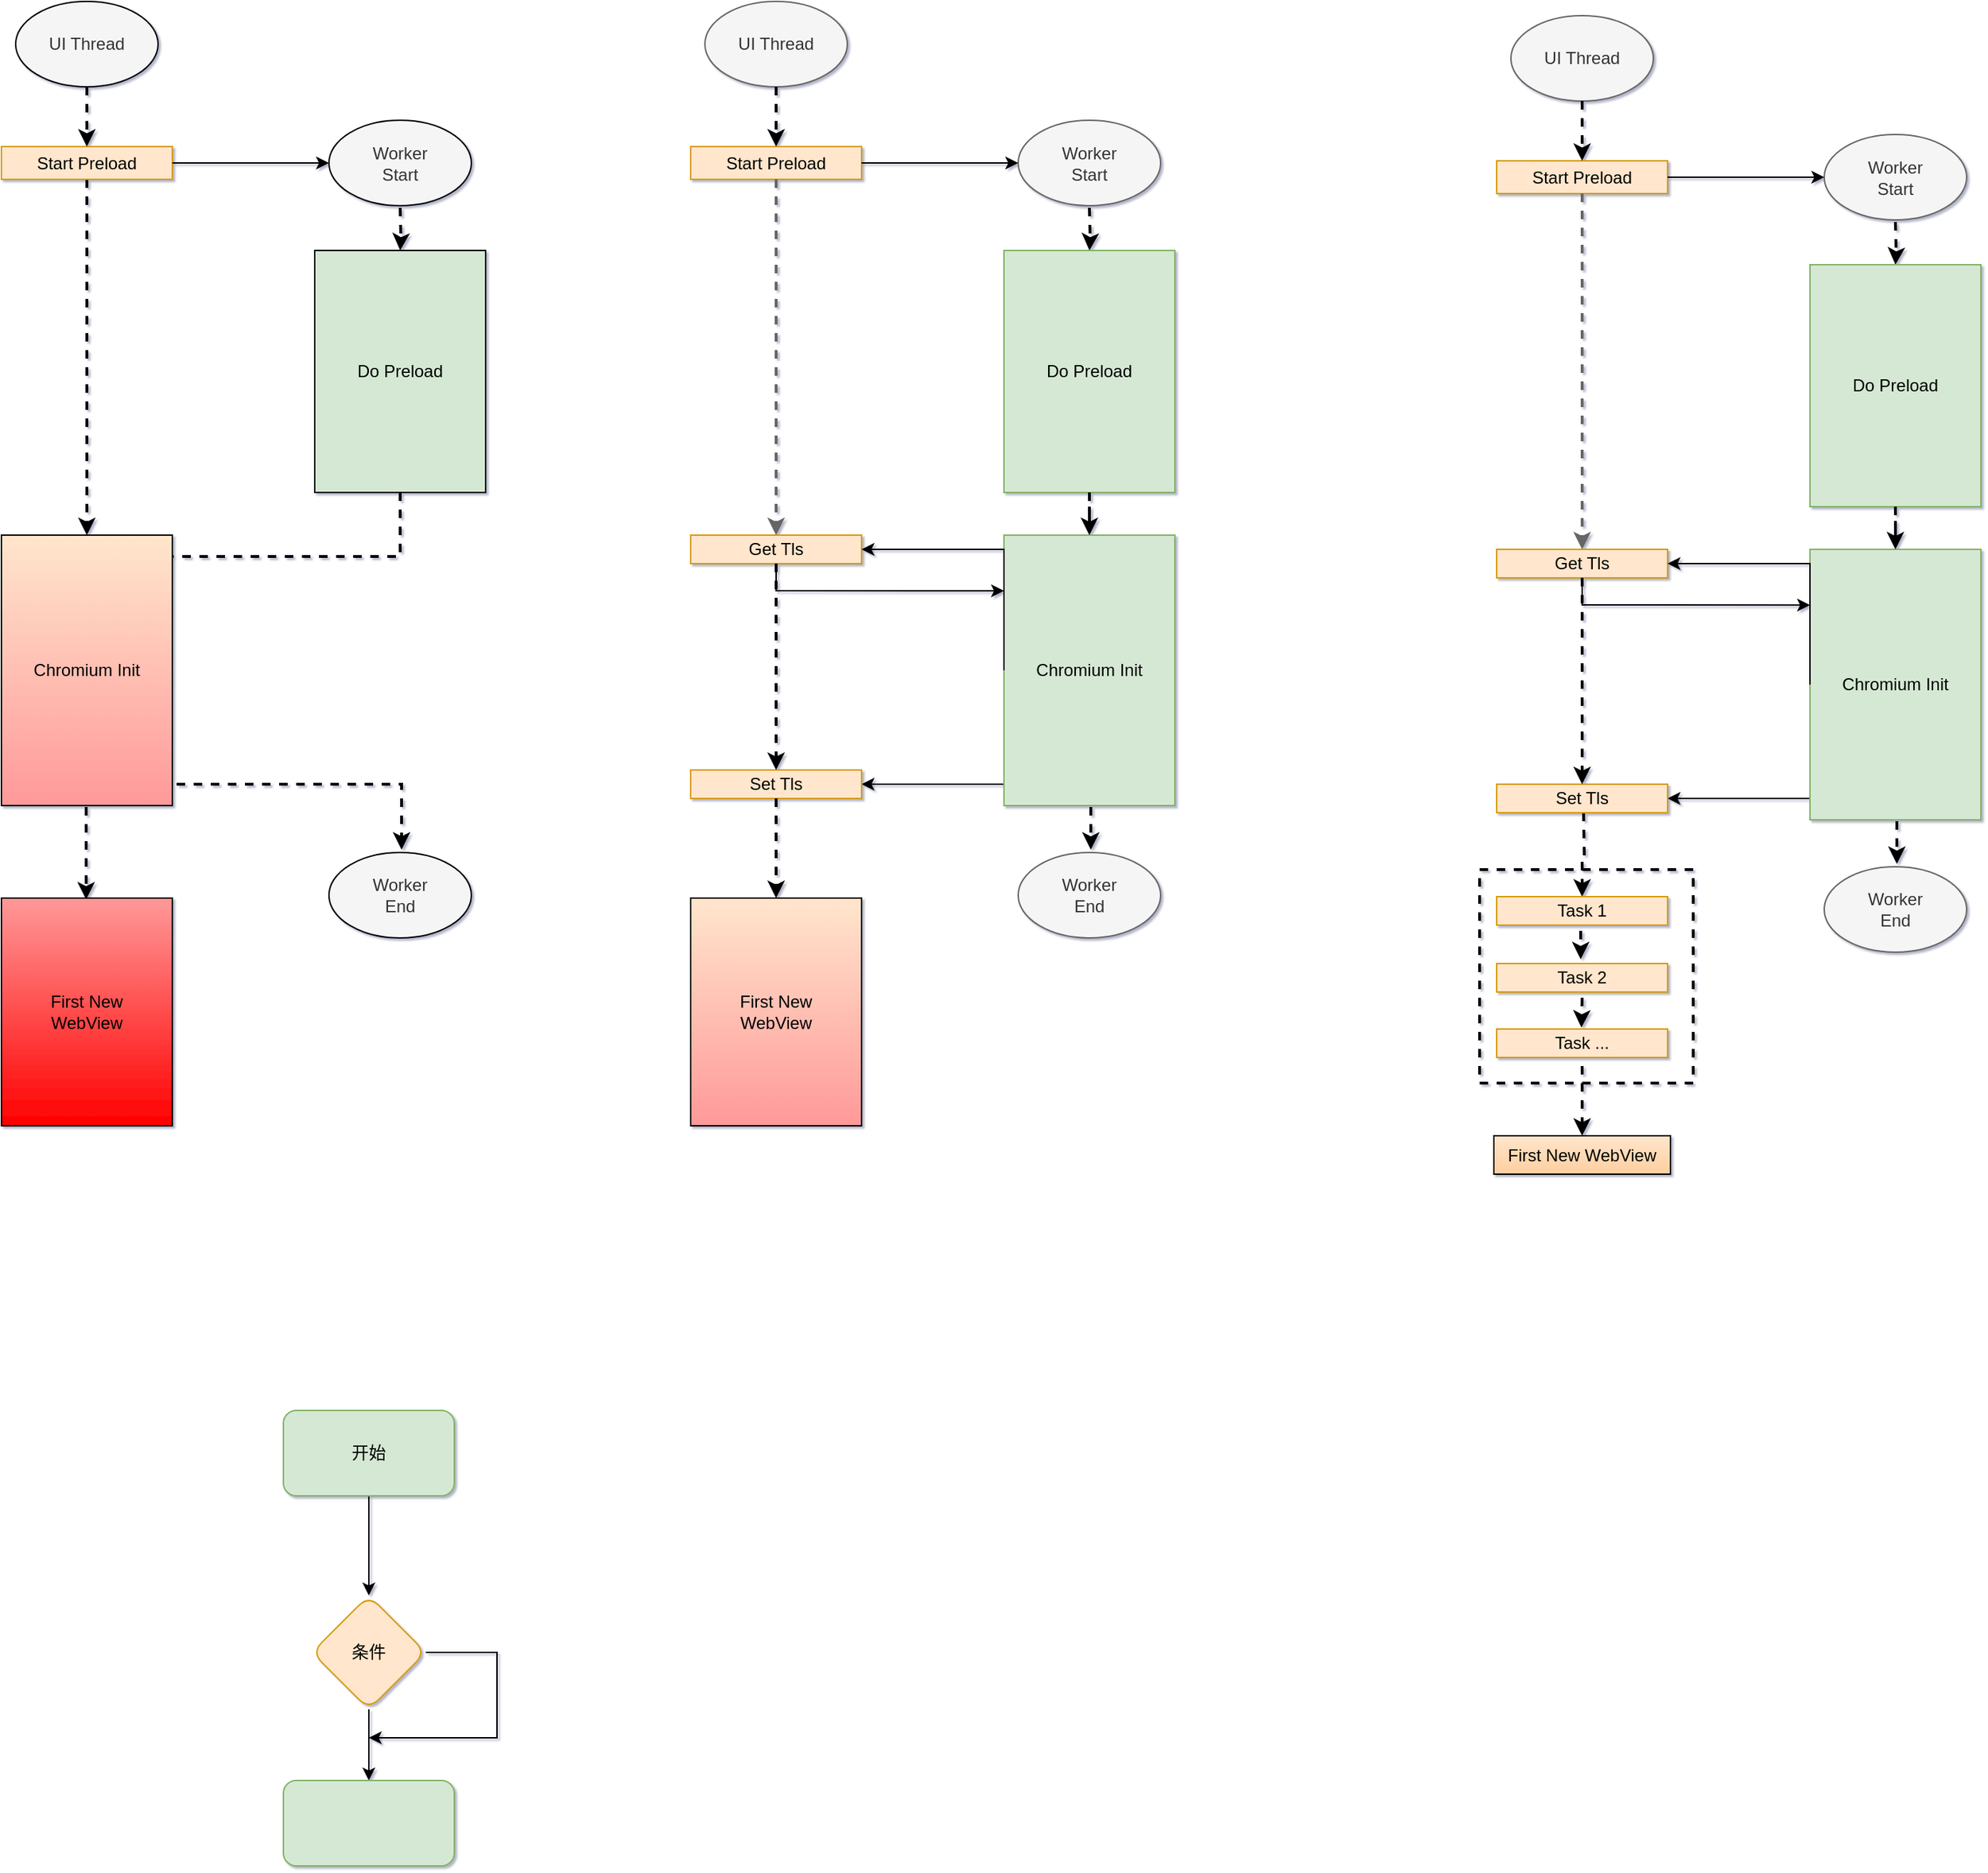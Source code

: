 <mxfile version="16.2.2" type="github">
  <diagram id="G-DcLaTEtYUUgJkHiJaH" name="Page-1">
    <mxGraphModel dx="1997" dy="1134" grid="0" gridSize="10" guides="1" tooltips="1" connect="1" arrows="1" fold="1" page="1" pageScale="1" pageWidth="827" pageHeight="1169" background="none" math="0" shadow="1">
      <root>
        <mxCell id="0" />
        <mxCell id="1" parent="0" />
        <mxCell id="NriwxtWmSjk2RqYd92z--25" value="" style="edgeStyle=orthogonalEdgeStyle;rounded=0;orthogonalLoop=1;jettySize=auto;html=1;" parent="1" source="NriwxtWmSjk2RqYd92z--23" target="NriwxtWmSjk2RqYd92z--24" edge="1">
          <mxGeometry relative="1" as="geometry" />
        </mxCell>
        <mxCell id="NriwxtWmSjk2RqYd92z--23" value="开始" style="rounded=1;whiteSpace=wrap;html=1;fillColor=#d5e8d4;strokeColor=#82b366;" parent="1" vertex="1">
          <mxGeometry x="330" y="1040" width="120" height="60" as="geometry" />
        </mxCell>
        <mxCell id="NriwxtWmSjk2RqYd92z--27" value="" style="edgeStyle=orthogonalEdgeStyle;rounded=0;orthogonalLoop=1;jettySize=auto;html=1;" parent="1" source="NriwxtWmSjk2RqYd92z--24" target="NriwxtWmSjk2RqYd92z--26" edge="1">
          <mxGeometry relative="1" as="geometry" />
        </mxCell>
        <mxCell id="NriwxtWmSjk2RqYd92z--24" value="条件" style="rhombus;whiteSpace=wrap;html=1;rounded=1;fillColor=#ffe6cc;strokeColor=#d79b00;" parent="1" vertex="1">
          <mxGeometry x="350" y="1170" width="80" height="80" as="geometry" />
        </mxCell>
        <mxCell id="NriwxtWmSjk2RqYd92z--26" value="" style="rounded=1;whiteSpace=wrap;html=1;fillColor=#d5e8d4;strokeColor=#82b366;" parent="1" vertex="1">
          <mxGeometry x="330" y="1300" width="120" height="60" as="geometry" />
        </mxCell>
        <mxCell id="NriwxtWmSjk2RqYd92z--28" value="" style="endArrow=classic;html=1;rounded=0;" parent="1" edge="1">
          <mxGeometry width="50" height="50" relative="1" as="geometry">
            <mxPoint x="430" y="1210" as="sourcePoint" />
            <mxPoint x="390" y="1270" as="targetPoint" />
            <Array as="points">
              <mxPoint x="480" y="1210" />
              <mxPoint x="480" y="1270" />
            </Array>
          </mxGeometry>
        </mxCell>
        <mxCell id="3SiNrMNRT5T9v97Z1VhM-42" value="" style="group" parent="1" vertex="1" connectable="0">
          <mxGeometry x="132" y="50" width="340" height="790" as="geometry" />
        </mxCell>
        <mxCell id="3SiNrMNRT5T9v97Z1VhM-12" value="" style="edgeStyle=orthogonalEdgeStyle;rounded=0;orthogonalLoop=1;jettySize=auto;html=1;fillColor=#f5f5f5;strokeColor=default;dashed=1;startArrow=none;entryX=0.5;entryY=0;entryDx=0;entryDy=0;strokeWidth=2;" parent="3SiNrMNRT5T9v97Z1VhM-42" source="3SiNrMNRT5T9v97Z1VhM-28" edge="1">
          <mxGeometry as="geometry">
            <mxPoint x="60" y="145" as="sourcePoint" />
            <mxPoint x="60" y="375" as="targetPoint" />
          </mxGeometry>
        </mxCell>
        <mxCell id="3SiNrMNRT5T9v97Z1VhM-13" value="" style="edgeStyle=orthogonalEdgeStyle;rounded=0;orthogonalLoop=1;jettySize=auto;html=1;dashed=1;strokeColor=default;strokeWidth=2;" parent="3SiNrMNRT5T9v97Z1VhM-42" target="3SiNrMNRT5T9v97Z1VhM-15" edge="1">
          <mxGeometry as="geometry">
            <mxPoint x="280" y="145" as="sourcePoint" />
          </mxGeometry>
        </mxCell>
        <mxCell id="3SiNrMNRT5T9v97Z1VhM-15" value="Do Preload" style="whiteSpace=wrap;html=1;strokeColor=default;fillColor=#d5e8d4;" parent="3SiNrMNRT5T9v97Z1VhM-42" vertex="1">
          <mxGeometry x="220" y="175" width="120" height="170" as="geometry" />
        </mxCell>
        <mxCell id="3SiNrMNRT5T9v97Z1VhM-18" value="" style="edgeStyle=orthogonalEdgeStyle;rounded=0;orthogonalLoop=1;jettySize=auto;html=1;dashed=1;exitX=0.5;exitY=1;exitDx=0;exitDy=0;strokeColor=default;strokeWidth=2;" parent="3SiNrMNRT5T9v97Z1VhM-42" source="3SiNrMNRT5T9v97Z1VhM-15" edge="1">
          <mxGeometry as="geometry">
            <mxPoint x="281" y="566" as="sourcePoint" />
            <mxPoint x="281" y="596" as="targetPoint" />
            <Array as="points">
              <mxPoint x="280" y="390" />
              <mxPoint x="118" y="390" />
              <mxPoint x="118" y="550" />
              <mxPoint x="281" y="550" />
            </Array>
          </mxGeometry>
        </mxCell>
        <mxCell id="3SiNrMNRT5T9v97Z1VhM-19" value="Chromium Init" style="whiteSpace=wrap;html=1;strokeColor=default;fillColor=#FFE6CC;gradientColor=#FF9999;" parent="3SiNrMNRT5T9v97Z1VhM-42" vertex="1">
          <mxGeometry y="375" width="120" height="190" as="geometry" />
        </mxCell>
        <mxCell id="3SiNrMNRT5T9v97Z1VhM-23" style="edgeStyle=orthogonalEdgeStyle;rounded=0;orthogonalLoop=1;jettySize=auto;html=1;dashed=1;strokeColor=default;strokeWidth=2;" parent="3SiNrMNRT5T9v97Z1VhM-42" edge="1">
          <mxGeometry as="geometry">
            <mxPoint x="59.5" y="631" as="targetPoint" />
            <mxPoint x="59.5" y="566" as="sourcePoint" />
          </mxGeometry>
        </mxCell>
        <mxCell id="3SiNrMNRT5T9v97Z1VhM-26" value="UI Thread" style="ellipse;whiteSpace=wrap;html=1;fillColor=#f5f5f5;fontColor=#333333;strokeColor=default;" parent="3SiNrMNRT5T9v97Z1VhM-42" vertex="1">
          <mxGeometry x="10" width="100" height="60" as="geometry" />
        </mxCell>
        <mxCell id="3SiNrMNRT5T9v97Z1VhM-28" value="Start Preload" style="whiteSpace=wrap;html=1;fillColor=#ffe6cc;strokeColor=#d79b00;" parent="3SiNrMNRT5T9v97Z1VhM-42" vertex="1">
          <mxGeometry y="102" width="120" height="23" as="geometry" />
        </mxCell>
        <mxCell id="3SiNrMNRT5T9v97Z1VhM-25" style="edgeStyle=orthogonalEdgeStyle;rounded=0;orthogonalLoop=1;jettySize=auto;html=1;exitX=0.5;exitY=1;exitDx=0;exitDy=0;entryX=0.5;entryY=0;entryDx=0;entryDy=0;dashed=1;strokeColor=default;strokeWidth=2;" parent="3SiNrMNRT5T9v97Z1VhM-42" source="3SiNrMNRT5T9v97Z1VhM-26" target="3SiNrMNRT5T9v97Z1VhM-28" edge="1">
          <mxGeometry as="geometry" />
        </mxCell>
        <mxCell id="3SiNrMNRT5T9v97Z1VhM-29" value="Worker&lt;br&gt;Start" style="ellipse;whiteSpace=wrap;html=1;fillColor=#f5f5f5;fontColor=#333333;strokeColor=default;" parent="3SiNrMNRT5T9v97Z1VhM-42" vertex="1">
          <mxGeometry x="230" y="83.5" width="100" height="60" as="geometry" />
        </mxCell>
        <mxCell id="3SiNrMNRT5T9v97Z1VhM-27" style="edgeStyle=orthogonalEdgeStyle;rounded=0;orthogonalLoop=1;jettySize=auto;html=1;entryX=0;entryY=0.5;entryDx=0;entryDy=0;strokeColor=default;" parent="3SiNrMNRT5T9v97Z1VhM-42" source="3SiNrMNRT5T9v97Z1VhM-28" target="3SiNrMNRT5T9v97Z1VhM-29" edge="1">
          <mxGeometry as="geometry" />
        </mxCell>
        <mxCell id="3SiNrMNRT5T9v97Z1VhM-30" value="Worker&lt;br&gt;End" style="ellipse;whiteSpace=wrap;html=1;fillColor=#f5f5f5;fontColor=#333333;strokeColor=default;" parent="3SiNrMNRT5T9v97Z1VhM-42" vertex="1">
          <mxGeometry x="230" y="598" width="100" height="60" as="geometry" />
        </mxCell>
        <mxCell id="3SiNrMNRT5T9v97Z1VhM-39" value="First&amp;nbsp;New&lt;br&gt;WebView" style="whiteSpace=wrap;html=1;strokeColor=default;fillColor=#FF9999;gradientColor=#FF0000;" parent="3SiNrMNRT5T9v97Z1VhM-42" vertex="1">
          <mxGeometry y="630" width="120" height="160" as="geometry" />
        </mxCell>
        <mxCell id="3SiNrMNRT5T9v97Z1VhM-43" value="" style="group" parent="1" vertex="1" connectable="0">
          <mxGeometry x="616" y="50" width="340" height="790" as="geometry" />
        </mxCell>
        <mxCell id="NriwxtWmSjk2RqYd92z--41" value="" style="edgeStyle=orthogonalEdgeStyle;rounded=0;orthogonalLoop=1;jettySize=auto;html=1;dashed=1;strokeWidth=2;" parent="3SiNrMNRT5T9v97Z1VhM-43" target="NriwxtWmSjk2RqYd92z--40" edge="1">
          <mxGeometry as="geometry">
            <mxPoint x="280" y="145" as="sourcePoint" />
          </mxGeometry>
        </mxCell>
        <mxCell id="NriwxtWmSjk2RqYd92z--40" value="Do Preload" style="whiteSpace=wrap;html=1;strokeColor=#82b366;fillColor=#d5e8d4;" parent="3SiNrMNRT5T9v97Z1VhM-43" vertex="1">
          <mxGeometry x="220" y="175" width="120" height="170" as="geometry" />
        </mxCell>
        <mxCell id="NriwxtWmSjk2RqYd92z--55" style="edgeStyle=orthogonalEdgeStyle;rounded=0;orthogonalLoop=1;jettySize=auto;html=1;entryX=1;entryY=0.5;entryDx=0;entryDy=0;" parent="3SiNrMNRT5T9v97Z1VhM-43" target="NriwxtWmSjk2RqYd92z--52" edge="1">
          <mxGeometry as="geometry">
            <mxPoint x="160" y="482" as="targetPoint" />
            <Array as="points">
              <mxPoint x="190" y="550" />
              <mxPoint x="190" y="550" />
            </Array>
            <mxPoint x="220" y="550" as="sourcePoint" />
          </mxGeometry>
        </mxCell>
        <mxCell id="3SiNrMNRT5T9v97Z1VhM-10" value="" style="edgeStyle=orthogonalEdgeStyle;rounded=0;orthogonalLoop=1;jettySize=auto;html=1;dashed=1;strokeWidth=2;" parent="3SiNrMNRT5T9v97Z1VhM-43" edge="1">
          <mxGeometry as="geometry">
            <mxPoint x="281" y="566" as="sourcePoint" />
            <mxPoint x="281" y="596" as="targetPoint" />
          </mxGeometry>
        </mxCell>
        <mxCell id="NriwxtWmSjk2RqYd92z--42" value="Chromium Init" style="whiteSpace=wrap;html=1;strokeColor=#82b366;fillColor=#d5e8d4;" parent="3SiNrMNRT5T9v97Z1VhM-43" vertex="1">
          <mxGeometry x="220" y="375" width="120" height="190" as="geometry" />
        </mxCell>
        <mxCell id="NriwxtWmSjk2RqYd92z--51" style="edgeStyle=orthogonalEdgeStyle;rounded=0;orthogonalLoop=1;jettySize=auto;html=1;entryX=0.5;entryY=0;entryDx=0;entryDy=0;dashed=1;strokeWidth=2;" parent="3SiNrMNRT5T9v97Z1VhM-43" source="NriwxtWmSjk2RqYd92z--40" target="NriwxtWmSjk2RqYd92z--42" edge="1">
          <mxGeometry as="geometry" />
        </mxCell>
        <mxCell id="NriwxtWmSjk2RqYd92z--45" value="Get Tls" style="rounded=0;whiteSpace=wrap;html=1;fillColor=#ffe6cc;strokeColor=#d79b00;" parent="3SiNrMNRT5T9v97Z1VhM-43" vertex="1">
          <mxGeometry y="375" width="120" height="20" as="geometry" />
        </mxCell>
        <mxCell id="NriwxtWmSjk2RqYd92z--50" style="edgeStyle=orthogonalEdgeStyle;rounded=0;orthogonalLoop=1;jettySize=auto;html=1;exitX=0;exitY=0.5;exitDx=0;exitDy=0;entryX=1;entryY=0.5;entryDx=0;entryDy=0;" parent="3SiNrMNRT5T9v97Z1VhM-43" source="NriwxtWmSjk2RqYd92z--42" target="NriwxtWmSjk2RqYd92z--45" edge="1">
          <mxGeometry as="geometry">
            <mxPoint x="150" y="455" as="targetPoint" />
            <Array as="points">
              <mxPoint x="220" y="385" />
            </Array>
          </mxGeometry>
        </mxCell>
        <mxCell id="NriwxtWmSjk2RqYd92z--48" value="" style="endArrow=classic;html=1;rounded=0;exitX=0.5;exitY=1;exitDx=0;exitDy=0;entryX=0;entryY=0.206;entryDx=0;entryDy=0;entryPerimeter=0;" parent="3SiNrMNRT5T9v97Z1VhM-43" source="NriwxtWmSjk2RqYd92z--45" target="NriwxtWmSjk2RqYd92z--42" edge="1">
          <mxGeometry width="50" height="50" as="geometry">
            <mxPoint x="40" y="455" as="sourcePoint" />
            <mxPoint x="160" y="408" as="targetPoint" />
            <Array as="points">
              <mxPoint x="60" y="414" />
            </Array>
          </mxGeometry>
        </mxCell>
        <mxCell id="NriwxtWmSjk2RqYd92z--52" value="Set Tls" style="rounded=0;whiteSpace=wrap;html=1;fillColor=#ffe6cc;strokeColor=#d79b00;" parent="3SiNrMNRT5T9v97Z1VhM-43" vertex="1">
          <mxGeometry y="540" width="120" height="20" as="geometry" />
        </mxCell>
        <mxCell id="NriwxtWmSjk2RqYd92z--57" style="edgeStyle=orthogonalEdgeStyle;rounded=0;orthogonalLoop=1;jettySize=auto;html=1;entryX=0.5;entryY=0;entryDx=0;entryDy=0;dashed=1;strokeWidth=2;" parent="3SiNrMNRT5T9v97Z1VhM-43" source="NriwxtWmSjk2RqYd92z--45" target="NriwxtWmSjk2RqYd92z--52" edge="1">
          <mxGeometry as="geometry" />
        </mxCell>
        <mxCell id="3SiNrMNRT5T9v97Z1VhM-2" value="UI Thread" style="ellipse;whiteSpace=wrap;html=1;fillColor=#f5f5f5;fontColor=#333333;strokeColor=#666666;" parent="3SiNrMNRT5T9v97Z1VhM-43" vertex="1">
          <mxGeometry x="10" width="100" height="60" as="geometry" />
        </mxCell>
        <mxCell id="NriwxtWmSjk2RqYd92z--38" value="Start Preload" style="whiteSpace=wrap;html=1;fillColor=#ffe6cc;strokeColor=#d79b00;" parent="3SiNrMNRT5T9v97Z1VhM-43" vertex="1">
          <mxGeometry y="102" width="120" height="23" as="geometry" />
        </mxCell>
        <mxCell id="NriwxtWmSjk2RqYd92z--39" value="" style="edgeStyle=orthogonalEdgeStyle;rounded=0;orthogonalLoop=1;jettySize=auto;html=1;fillColor=#f5f5f5;strokeColor=#666666;dashed=1;startArrow=none;entryX=0.5;entryY=0;entryDx=0;entryDy=0;strokeWidth=2;" parent="3SiNrMNRT5T9v97Z1VhM-43" source="NriwxtWmSjk2RqYd92z--38" target="NriwxtWmSjk2RqYd92z--45" edge="1">
          <mxGeometry as="geometry">
            <mxPoint x="60" y="145" as="sourcePoint" />
            <mxPoint x="60" y="195" as="targetPoint" />
          </mxGeometry>
        </mxCell>
        <mxCell id="3SiNrMNRT5T9v97Z1VhM-7" style="edgeStyle=orthogonalEdgeStyle;rounded=0;orthogonalLoop=1;jettySize=auto;html=1;exitX=0.5;exitY=1;exitDx=0;exitDy=0;entryX=0.5;entryY=0;entryDx=0;entryDy=0;dashed=1;strokeWidth=2;" parent="3SiNrMNRT5T9v97Z1VhM-43" source="3SiNrMNRT5T9v97Z1VhM-2" target="NriwxtWmSjk2RqYd92z--38" edge="1">
          <mxGeometry as="geometry" />
        </mxCell>
        <mxCell id="3SiNrMNRT5T9v97Z1VhM-5" value="Worker&lt;br&gt;Start" style="ellipse;whiteSpace=wrap;html=1;fillColor=#f5f5f5;fontColor=#333333;strokeColor=#666666;" parent="3SiNrMNRT5T9v97Z1VhM-43" vertex="1">
          <mxGeometry x="230" y="83.5" width="100" height="60" as="geometry" />
        </mxCell>
        <mxCell id="3SiNrMNRT5T9v97Z1VhM-11" value="Worker&lt;br&gt;End" style="ellipse;whiteSpace=wrap;html=1;fillColor=#f5f5f5;fontColor=#333333;strokeColor=#666666;" parent="3SiNrMNRT5T9v97Z1VhM-43" vertex="1">
          <mxGeometry x="230" y="598" width="100" height="60" as="geometry" />
        </mxCell>
        <mxCell id="3SiNrMNRT5T9v97Z1VhM-6" style="edgeStyle=orthogonalEdgeStyle;rounded=0;orthogonalLoop=1;jettySize=auto;html=1;entryX=0;entryY=0.5;entryDx=0;entryDy=0;" parent="3SiNrMNRT5T9v97Z1VhM-43" source="NriwxtWmSjk2RqYd92z--38" target="3SiNrMNRT5T9v97Z1VhM-5" edge="1">
          <mxGeometry as="geometry" />
        </mxCell>
        <mxCell id="3SiNrMNRT5T9v97Z1VhM-41" value="First New&lt;br&gt;WebView" style="whiteSpace=wrap;html=1;strokeColor=default;fillColor=#FFE6CC;gradientColor=#FF9999;" parent="3SiNrMNRT5T9v97Z1VhM-43" vertex="1">
          <mxGeometry y="630" width="120" height="160" as="geometry" />
        </mxCell>
        <mxCell id="NriwxtWmSjk2RqYd92z--58" style="edgeStyle=orthogonalEdgeStyle;rounded=0;orthogonalLoop=1;jettySize=auto;html=1;dashed=1;strokeWidth=2;entryX=0.5;entryY=0;entryDx=0;entryDy=0;" parent="3SiNrMNRT5T9v97Z1VhM-43" source="NriwxtWmSjk2RqYd92z--52" target="3SiNrMNRT5T9v97Z1VhM-41" edge="1">
          <mxGeometry as="geometry">
            <mxPoint x="60" y="625" as="targetPoint" />
          </mxGeometry>
        </mxCell>
        <mxCell id="9rTwDFBys-Otow7k1hx8-45" value="" style="group" vertex="1" connectable="0" parent="1">
          <mxGeometry x="1170" y="60" width="352" height="821" as="geometry" />
        </mxCell>
        <mxCell id="9rTwDFBys-Otow7k1hx8-20" value="First New WebView" style="whiteSpace=wrap;html=1;strokeColor=default;fillColor=#FFE6CC;gradientColor=#FFCE9F;" vertex="1" parent="9rTwDFBys-Otow7k1hx8-45">
          <mxGeometry x="10" y="787" width="124" height="27" as="geometry" />
        </mxCell>
        <mxCell id="9rTwDFBys-Otow7k1hx8-21" style="edgeStyle=orthogonalEdgeStyle;rounded=0;orthogonalLoop=1;jettySize=auto;html=1;dashed=1;strokeWidth=2;entryX=0.5;entryY=0;entryDx=0;entryDy=0;" edge="1" parent="9rTwDFBys-Otow7k1hx8-45" target="9rTwDFBys-Otow7k1hx8-22">
          <mxGeometry x="13" as="geometry">
            <mxPoint x="73" y="610" as="targetPoint" />
            <mxPoint x="73" y="560" as="sourcePoint" />
          </mxGeometry>
        </mxCell>
        <mxCell id="9rTwDFBys-Otow7k1hx8-2" value="" style="edgeStyle=orthogonalEdgeStyle;rounded=0;orthogonalLoop=1;jettySize=auto;html=1;dashed=1;strokeWidth=2;" edge="1" parent="9rTwDFBys-Otow7k1hx8-45" target="9rTwDFBys-Otow7k1hx8-3">
          <mxGeometry x="12" as="geometry">
            <mxPoint x="292" y="145" as="sourcePoint" />
          </mxGeometry>
        </mxCell>
        <mxCell id="9rTwDFBys-Otow7k1hx8-3" value="Do Preload" style="whiteSpace=wrap;html=1;strokeColor=#82b366;fillColor=#d5e8d4;" vertex="1" parent="9rTwDFBys-Otow7k1hx8-45">
          <mxGeometry x="232" y="175" width="120" height="170" as="geometry" />
        </mxCell>
        <mxCell id="9rTwDFBys-Otow7k1hx8-4" style="edgeStyle=orthogonalEdgeStyle;rounded=0;orthogonalLoop=1;jettySize=auto;html=1;entryX=1;entryY=0.5;entryDx=0;entryDy=0;" edge="1" parent="9rTwDFBys-Otow7k1hx8-45" target="9rTwDFBys-Otow7k1hx8-11">
          <mxGeometry x="12" as="geometry">
            <mxPoint x="172" y="482" as="targetPoint" />
            <Array as="points">
              <mxPoint x="202" y="550" />
              <mxPoint x="202" y="550" />
            </Array>
            <mxPoint x="232" y="550" as="sourcePoint" />
          </mxGeometry>
        </mxCell>
        <mxCell id="9rTwDFBys-Otow7k1hx8-5" value="" style="edgeStyle=orthogonalEdgeStyle;rounded=0;orthogonalLoop=1;jettySize=auto;html=1;dashed=1;strokeWidth=2;" edge="1" parent="9rTwDFBys-Otow7k1hx8-45">
          <mxGeometry x="12" as="geometry">
            <mxPoint x="293" y="566" as="sourcePoint" />
            <mxPoint x="293" y="596" as="targetPoint" />
          </mxGeometry>
        </mxCell>
        <mxCell id="9rTwDFBys-Otow7k1hx8-6" value="Chromium Init" style="whiteSpace=wrap;html=1;strokeColor=#82b366;fillColor=#d5e8d4;" vertex="1" parent="9rTwDFBys-Otow7k1hx8-45">
          <mxGeometry x="232" y="375" width="120" height="190" as="geometry" />
        </mxCell>
        <mxCell id="9rTwDFBys-Otow7k1hx8-7" style="edgeStyle=orthogonalEdgeStyle;rounded=0;orthogonalLoop=1;jettySize=auto;html=1;entryX=0.5;entryY=0;entryDx=0;entryDy=0;dashed=1;strokeWidth=2;" edge="1" parent="9rTwDFBys-Otow7k1hx8-45" source="9rTwDFBys-Otow7k1hx8-3" target="9rTwDFBys-Otow7k1hx8-6">
          <mxGeometry x="12" as="geometry" />
        </mxCell>
        <mxCell id="9rTwDFBys-Otow7k1hx8-8" value="Get Tls" style="rounded=0;whiteSpace=wrap;html=1;fillColor=#ffe6cc;strokeColor=#d79b00;" vertex="1" parent="9rTwDFBys-Otow7k1hx8-45">
          <mxGeometry x="12" y="375" width="120" height="20" as="geometry" />
        </mxCell>
        <mxCell id="9rTwDFBys-Otow7k1hx8-9" style="edgeStyle=orthogonalEdgeStyle;rounded=0;orthogonalLoop=1;jettySize=auto;html=1;exitX=0;exitY=0.5;exitDx=0;exitDy=0;entryX=1;entryY=0.5;entryDx=0;entryDy=0;" edge="1" parent="9rTwDFBys-Otow7k1hx8-45" source="9rTwDFBys-Otow7k1hx8-6" target="9rTwDFBys-Otow7k1hx8-8">
          <mxGeometry x="12" as="geometry">
            <mxPoint x="162" y="455" as="targetPoint" />
            <Array as="points">
              <mxPoint x="232" y="385" />
            </Array>
          </mxGeometry>
        </mxCell>
        <mxCell id="9rTwDFBys-Otow7k1hx8-10" value="" style="endArrow=classic;html=1;rounded=0;exitX=0.5;exitY=1;exitDx=0;exitDy=0;entryX=0;entryY=0.206;entryDx=0;entryDy=0;entryPerimeter=0;" edge="1" parent="9rTwDFBys-Otow7k1hx8-45" source="9rTwDFBys-Otow7k1hx8-8" target="9rTwDFBys-Otow7k1hx8-6">
          <mxGeometry x="12" width="50" height="50" as="geometry">
            <mxPoint x="52" y="455" as="sourcePoint" />
            <mxPoint x="172" y="408" as="targetPoint" />
            <Array as="points">
              <mxPoint x="72" y="414" />
            </Array>
          </mxGeometry>
        </mxCell>
        <mxCell id="9rTwDFBys-Otow7k1hx8-11" value="Set Tls" style="rounded=0;whiteSpace=wrap;html=1;fillColor=#ffe6cc;strokeColor=#d79b00;" vertex="1" parent="9rTwDFBys-Otow7k1hx8-45">
          <mxGeometry x="12" y="540" width="120" height="20" as="geometry" />
        </mxCell>
        <mxCell id="9rTwDFBys-Otow7k1hx8-12" style="edgeStyle=orthogonalEdgeStyle;rounded=0;orthogonalLoop=1;jettySize=auto;html=1;entryX=0.5;entryY=0;entryDx=0;entryDy=0;dashed=1;strokeWidth=2;" edge="1" parent="9rTwDFBys-Otow7k1hx8-45" source="9rTwDFBys-Otow7k1hx8-8" target="9rTwDFBys-Otow7k1hx8-11">
          <mxGeometry x="12" as="geometry" />
        </mxCell>
        <mxCell id="9rTwDFBys-Otow7k1hx8-13" value="UI Thread" style="ellipse;whiteSpace=wrap;html=1;fillColor=#f5f5f5;fontColor=#333333;strokeColor=#666666;" vertex="1" parent="9rTwDFBys-Otow7k1hx8-45">
          <mxGeometry x="22" width="100" height="60" as="geometry" />
        </mxCell>
        <mxCell id="9rTwDFBys-Otow7k1hx8-14" value="Start Preload" style="whiteSpace=wrap;html=1;fillColor=#ffe6cc;strokeColor=#d79b00;" vertex="1" parent="9rTwDFBys-Otow7k1hx8-45">
          <mxGeometry x="12" y="102" width="120" height="23" as="geometry" />
        </mxCell>
        <mxCell id="9rTwDFBys-Otow7k1hx8-15" value="" style="edgeStyle=orthogonalEdgeStyle;rounded=0;orthogonalLoop=1;jettySize=auto;html=1;fillColor=#f5f5f5;strokeColor=#666666;dashed=1;startArrow=none;entryX=0.5;entryY=0;entryDx=0;entryDy=0;strokeWidth=2;" edge="1" parent="9rTwDFBys-Otow7k1hx8-45" source="9rTwDFBys-Otow7k1hx8-14" target="9rTwDFBys-Otow7k1hx8-8">
          <mxGeometry x="12" as="geometry">
            <mxPoint x="72" y="145" as="sourcePoint" />
            <mxPoint x="72" y="195" as="targetPoint" />
          </mxGeometry>
        </mxCell>
        <mxCell id="9rTwDFBys-Otow7k1hx8-16" style="edgeStyle=orthogonalEdgeStyle;rounded=0;orthogonalLoop=1;jettySize=auto;html=1;exitX=0.5;exitY=1;exitDx=0;exitDy=0;entryX=0.5;entryY=0;entryDx=0;entryDy=0;dashed=1;strokeWidth=2;" edge="1" parent="9rTwDFBys-Otow7k1hx8-45" source="9rTwDFBys-Otow7k1hx8-13" target="9rTwDFBys-Otow7k1hx8-14">
          <mxGeometry x="12" as="geometry" />
        </mxCell>
        <mxCell id="9rTwDFBys-Otow7k1hx8-17" value="Worker&lt;br&gt;Start" style="ellipse;whiteSpace=wrap;html=1;fillColor=#f5f5f5;fontColor=#333333;strokeColor=#666666;" vertex="1" parent="9rTwDFBys-Otow7k1hx8-45">
          <mxGeometry x="242" y="83.5" width="100" height="60" as="geometry" />
        </mxCell>
        <mxCell id="9rTwDFBys-Otow7k1hx8-18" value="Worker&lt;br&gt;End" style="ellipse;whiteSpace=wrap;html=1;fillColor=#f5f5f5;fontColor=#333333;strokeColor=#666666;" vertex="1" parent="9rTwDFBys-Otow7k1hx8-45">
          <mxGeometry x="242" y="598" width="100" height="60" as="geometry" />
        </mxCell>
        <mxCell id="9rTwDFBys-Otow7k1hx8-19" style="edgeStyle=orthogonalEdgeStyle;rounded=0;orthogonalLoop=1;jettySize=auto;html=1;entryX=0;entryY=0.5;entryDx=0;entryDy=0;" edge="1" parent="9rTwDFBys-Otow7k1hx8-45" source="9rTwDFBys-Otow7k1hx8-14" target="9rTwDFBys-Otow7k1hx8-17">
          <mxGeometry x="12" as="geometry" />
        </mxCell>
        <mxCell id="9rTwDFBys-Otow7k1hx8-22" value="Task 1" style="rounded=0;whiteSpace=wrap;html=1;fillColor=#ffe6cc;strokeColor=#d79b00;" vertex="1" parent="9rTwDFBys-Otow7k1hx8-45">
          <mxGeometry x="12" y="619" width="120" height="20" as="geometry" />
        </mxCell>
        <mxCell id="9rTwDFBys-Otow7k1hx8-28" value="Task 2" style="rounded=0;whiteSpace=wrap;html=1;fillColor=#ffe6cc;strokeColor=#d79b00;" vertex="1" parent="9rTwDFBys-Otow7k1hx8-45">
          <mxGeometry x="12" y="666" width="120" height="20" as="geometry" />
        </mxCell>
        <mxCell id="9rTwDFBys-Otow7k1hx8-32" value="Task ..." style="rounded=0;whiteSpace=wrap;html=1;fillColor=#ffe6cc;strokeColor=#d79b00;" vertex="1" parent="9rTwDFBys-Otow7k1hx8-45">
          <mxGeometry x="12" y="712" width="120" height="20" as="geometry" />
        </mxCell>
        <mxCell id="9rTwDFBys-Otow7k1hx8-37" value="" style="edgeStyle=orthogonalEdgeStyle;rounded=0;orthogonalLoop=1;jettySize=auto;html=1;dashed=1;strokeWidth=2;" edge="1" parent="9rTwDFBys-Otow7k1hx8-45">
          <mxGeometry x="-209.5" y="115" as="geometry">
            <mxPoint x="72" y="690" as="sourcePoint" />
            <mxPoint x="71.5" y="711" as="targetPoint" />
          </mxGeometry>
        </mxCell>
        <mxCell id="9rTwDFBys-Otow7k1hx8-39" value="" style="edgeStyle=orthogonalEdgeStyle;rounded=0;orthogonalLoop=1;jettySize=auto;html=1;dashed=1;strokeWidth=2;" edge="1" parent="9rTwDFBys-Otow7k1hx8-45">
          <mxGeometry x="-210" y="67" as="geometry">
            <mxPoint x="71" y="643" as="sourcePoint" />
            <mxPoint x="71" y="663" as="targetPoint" />
          </mxGeometry>
        </mxCell>
        <mxCell id="9rTwDFBys-Otow7k1hx8-43" value="" style="edgeStyle=orthogonalEdgeStyle;rounded=0;orthogonalLoop=1;jettySize=auto;html=1;dashed=1;strokeWidth=2;" edge="1" parent="9rTwDFBys-Otow7k1hx8-45">
          <mxGeometry x="-209" y="172" as="geometry">
            <mxPoint x="72" y="738" as="sourcePoint" />
            <mxPoint x="72" y="787" as="targetPoint" />
          </mxGeometry>
        </mxCell>
        <mxCell id="9rTwDFBys-Otow7k1hx8-44" value="" style="rounded=0;whiteSpace=wrap;html=1;gradientColor=#FFCE9F;fillColor=none;dashed=1;strokeWidth=2;" vertex="1" parent="9rTwDFBys-Otow7k1hx8-45">
          <mxGeometry y="600" width="150" height="150" as="geometry" />
        </mxCell>
      </root>
    </mxGraphModel>
  </diagram>
</mxfile>

